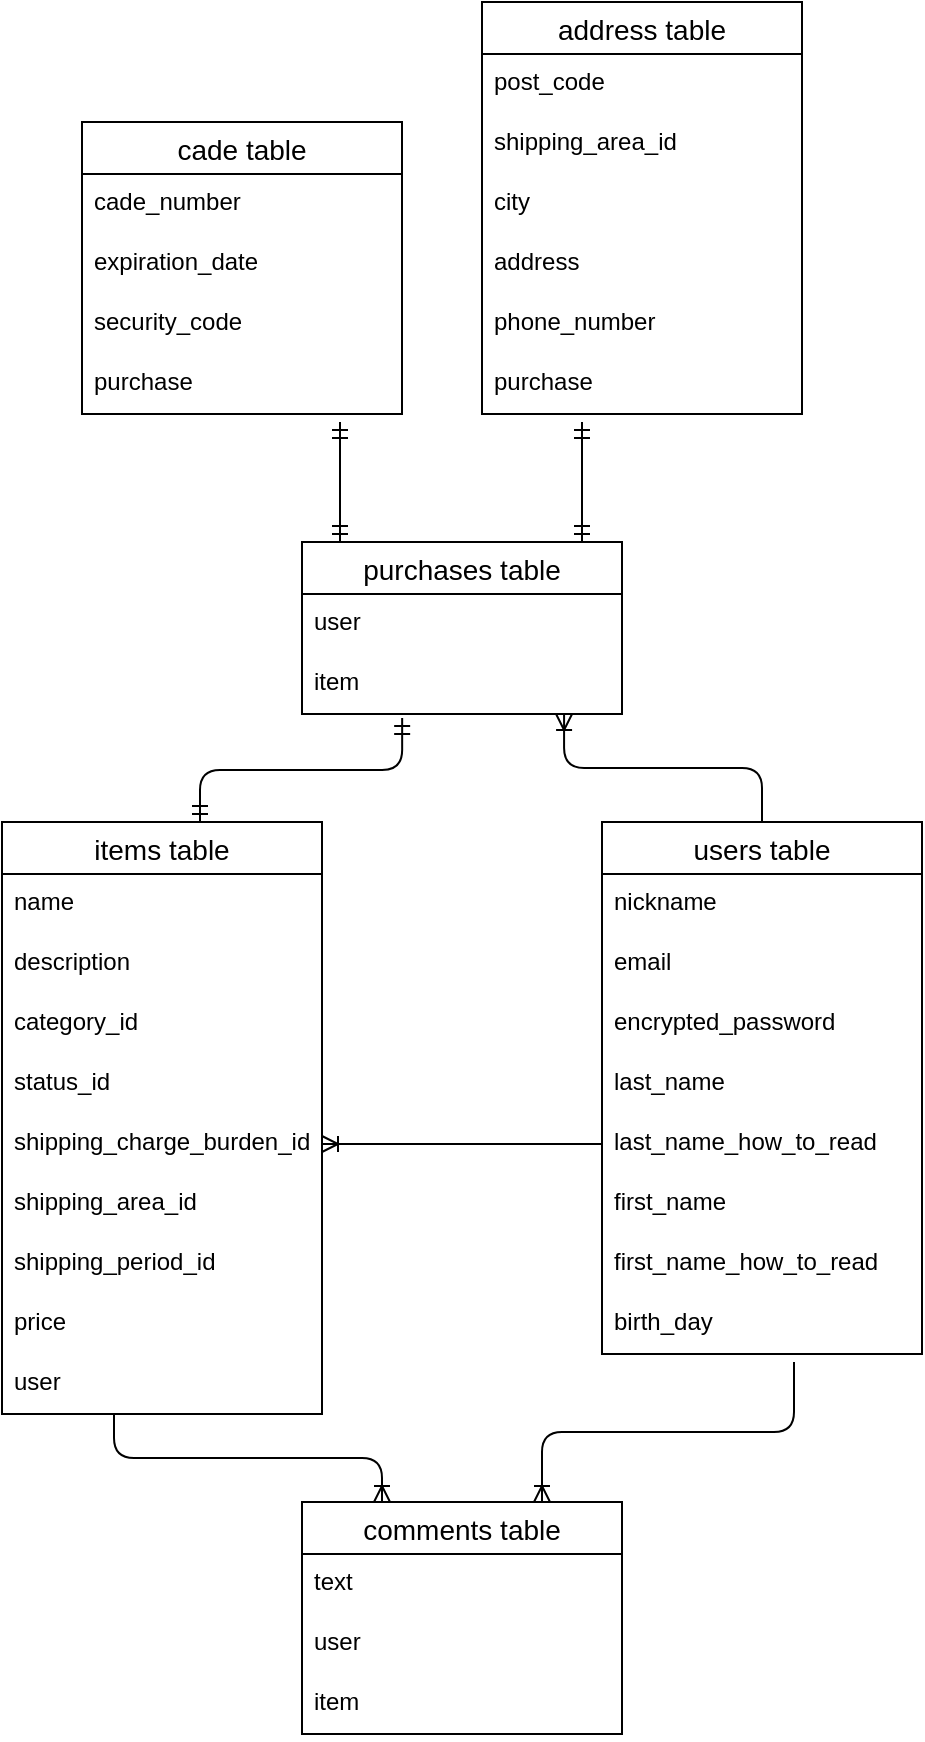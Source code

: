 <mxfile>
    <diagram id="NwWQ_m3tCYuYcGS7TPQx" name="ページ1">
        <mxGraphModel dx="554" dy="1032" grid="1" gridSize="10" guides="1" tooltips="1" connect="1" arrows="1" fold="1" page="1" pageScale="1" pageWidth="827" pageHeight="1169" math="0" shadow="0">
            <root>
                <mxCell id="0"/>
                <mxCell id="1" parent="0"/>
                <mxCell id="OBZA6osav7crnBH1Awcp-1" value="users table" style="swimlane;fontStyle=0;childLayout=stackLayout;horizontal=1;startSize=26;horizontalStack=0;resizeParent=1;resizeParentMax=0;resizeLast=0;collapsible=1;marginBottom=0;align=center;fontSize=14;" parent="1" vertex="1">
                    <mxGeometry x="484" y="530" width="160" height="266" as="geometry"/>
                </mxCell>
                <mxCell id="OBZA6osav7crnBH1Awcp-2" value="nickname" style="text;strokeColor=none;fillColor=none;spacingLeft=4;spacingRight=4;overflow=hidden;rotatable=0;points=[[0,0.5],[1,0.5]];portConstraint=eastwest;fontSize=12;" parent="OBZA6osav7crnBH1Awcp-1" vertex="1">
                    <mxGeometry y="26" width="160" height="30" as="geometry"/>
                </mxCell>
                <mxCell id="OBZA6osav7crnBH1Awcp-3" value="email" style="text;strokeColor=none;fillColor=none;spacingLeft=4;spacingRight=4;overflow=hidden;rotatable=0;points=[[0,0.5],[1,0.5]];portConstraint=eastwest;fontSize=12;" parent="OBZA6osav7crnBH1Awcp-1" vertex="1">
                    <mxGeometry y="56" width="160" height="30" as="geometry"/>
                </mxCell>
                <mxCell id="OBZA6osav7crnBH1Awcp-4" value="encrypted_password" style="text;strokeColor=none;fillColor=none;spacingLeft=4;spacingRight=4;overflow=hidden;rotatable=0;points=[[0,0.5],[1,0.5]];portConstraint=eastwest;fontSize=12;" parent="OBZA6osav7crnBH1Awcp-1" vertex="1">
                    <mxGeometry y="86" width="160" height="30" as="geometry"/>
                </mxCell>
                <mxCell id="OBZA6osav7crnBH1Awcp-9" value="last_name" style="text;strokeColor=none;fillColor=none;spacingLeft=4;spacingRight=4;overflow=hidden;rotatable=0;points=[[0,0.5],[1,0.5]];portConstraint=eastwest;fontSize=12;" parent="OBZA6osav7crnBH1Awcp-1" vertex="1">
                    <mxGeometry y="116" width="160" height="30" as="geometry"/>
                </mxCell>
                <mxCell id="OBZA6osav7crnBH1Awcp-10" value="last_name_how_to_read" style="text;strokeColor=none;fillColor=none;spacingLeft=4;spacingRight=4;overflow=hidden;rotatable=0;points=[[0,0.5],[1,0.5]];portConstraint=eastwest;fontSize=12;" parent="OBZA6osav7crnBH1Awcp-1" vertex="1">
                    <mxGeometry y="146" width="160" height="30" as="geometry"/>
                </mxCell>
                <mxCell id="OBZA6osav7crnBH1Awcp-13" value="first_name" style="text;strokeColor=none;fillColor=none;spacingLeft=4;spacingRight=4;overflow=hidden;rotatable=0;points=[[0,0.5],[1,0.5]];portConstraint=eastwest;fontSize=12;" parent="OBZA6osav7crnBH1Awcp-1" vertex="1">
                    <mxGeometry y="176" width="160" height="30" as="geometry"/>
                </mxCell>
                <mxCell id="OBZA6osav7crnBH1Awcp-14" value="first_name_how_to_read" style="text;strokeColor=none;fillColor=none;spacingLeft=4;spacingRight=4;overflow=hidden;rotatable=0;points=[[0,0.5],[1,0.5]];portConstraint=eastwest;fontSize=12;" parent="OBZA6osav7crnBH1Awcp-1" vertex="1">
                    <mxGeometry y="206" width="160" height="30" as="geometry"/>
                </mxCell>
                <mxCell id="OBZA6osav7crnBH1Awcp-37" value="birth_day" style="text;strokeColor=none;fillColor=none;spacingLeft=4;spacingRight=4;overflow=hidden;rotatable=0;points=[[0,0.5],[1,0.5]];portConstraint=eastwest;fontSize=12;" parent="OBZA6osav7crnBH1Awcp-1" vertex="1">
                    <mxGeometry y="236" width="160" height="30" as="geometry"/>
                </mxCell>
                <mxCell id="OBZA6osav7crnBH1Awcp-17" value="items table" style="swimlane;fontStyle=0;childLayout=stackLayout;horizontal=1;startSize=26;horizontalStack=0;resizeParent=1;resizeParentMax=0;resizeLast=0;collapsible=1;marginBottom=0;align=center;fontSize=14;" parent="1" vertex="1">
                    <mxGeometry x="184" y="530" width="160" height="296" as="geometry"/>
                </mxCell>
                <mxCell id="OBZA6osav7crnBH1Awcp-19" value="name" style="text;strokeColor=none;fillColor=none;spacingLeft=4;spacingRight=4;overflow=hidden;rotatable=0;points=[[0,0.5],[1,0.5]];portConstraint=eastwest;fontSize=12;" parent="OBZA6osav7crnBH1Awcp-17" vertex="1">
                    <mxGeometry y="26" width="160" height="30" as="geometry"/>
                </mxCell>
                <mxCell id="OBZA6osav7crnBH1Awcp-20" value="description" style="text;strokeColor=none;fillColor=none;spacingLeft=4;spacingRight=4;overflow=hidden;rotatable=0;points=[[0,0.5],[1,0.5]];portConstraint=eastwest;fontSize=12;" parent="OBZA6osav7crnBH1Awcp-17" vertex="1">
                    <mxGeometry y="56" width="160" height="30" as="geometry"/>
                </mxCell>
                <mxCell id="OBZA6osav7crnBH1Awcp-21" value="category_id" style="text;strokeColor=none;fillColor=none;spacingLeft=4;spacingRight=4;overflow=hidden;rotatable=0;points=[[0,0.5],[1,0.5]];portConstraint=eastwest;fontSize=12;" parent="OBZA6osav7crnBH1Awcp-17" vertex="1">
                    <mxGeometry y="86" width="160" height="30" as="geometry"/>
                </mxCell>
                <mxCell id="OBZA6osav7crnBH1Awcp-23" value="status_id" style="text;strokeColor=none;fillColor=none;spacingLeft=4;spacingRight=4;overflow=hidden;rotatable=0;points=[[0,0.5],[1,0.5]];portConstraint=eastwest;fontSize=12;" parent="OBZA6osav7crnBH1Awcp-17" vertex="1">
                    <mxGeometry y="116" width="160" height="30" as="geometry"/>
                </mxCell>
                <mxCell id="OBZA6osav7crnBH1Awcp-22" value="shipping_charge_burden_id" style="text;strokeColor=none;fillColor=none;spacingLeft=4;spacingRight=4;overflow=hidden;rotatable=0;points=[[0,0.5],[1,0.5]];portConstraint=eastwest;fontSize=12;" parent="OBZA6osav7crnBH1Awcp-17" vertex="1">
                    <mxGeometry y="146" width="160" height="30" as="geometry"/>
                </mxCell>
                <mxCell id="OBZA6osav7crnBH1Awcp-24" value="shipping_area_id" style="text;strokeColor=none;fillColor=none;spacingLeft=4;spacingRight=4;overflow=hidden;rotatable=0;points=[[0,0.5],[1,0.5]];portConstraint=eastwest;fontSize=12;" parent="OBZA6osav7crnBH1Awcp-17" vertex="1">
                    <mxGeometry y="176" width="160" height="30" as="geometry"/>
                </mxCell>
                <mxCell id="OBZA6osav7crnBH1Awcp-25" value="shipping_period_id" style="text;strokeColor=none;fillColor=none;spacingLeft=4;spacingRight=4;overflow=hidden;rotatable=0;points=[[0,0.5],[1,0.5]];portConstraint=eastwest;fontSize=12;" parent="OBZA6osav7crnBH1Awcp-17" vertex="1">
                    <mxGeometry y="206" width="160" height="30" as="geometry"/>
                </mxCell>
                <mxCell id="OBZA6osav7crnBH1Awcp-26" value="price" style="text;strokeColor=none;fillColor=none;spacingLeft=4;spacingRight=4;overflow=hidden;rotatable=0;points=[[0,0.5],[1,0.5]];portConstraint=eastwest;fontSize=12;" parent="OBZA6osav7crnBH1Awcp-17" vertex="1">
                    <mxGeometry y="236" width="160" height="30" as="geometry"/>
                </mxCell>
                <mxCell id="OBZA6osav7crnBH1Awcp-27" value="user" style="text;strokeColor=none;fillColor=none;spacingLeft=4;spacingRight=4;overflow=hidden;rotatable=0;points=[[0,0.5],[1,0.5]];portConstraint=eastwest;fontSize=12;" parent="OBZA6osav7crnBH1Awcp-17" vertex="1">
                    <mxGeometry y="266" width="160" height="30" as="geometry"/>
                </mxCell>
                <mxCell id="OBZA6osav7crnBH1Awcp-29" value="address table" style="swimlane;fontStyle=0;childLayout=stackLayout;horizontal=1;startSize=26;horizontalStack=0;resizeParent=1;resizeParentMax=0;resizeLast=0;collapsible=1;marginBottom=0;align=center;fontSize=14;" parent="1" vertex="1">
                    <mxGeometry x="424" y="120" width="160" height="206" as="geometry"/>
                </mxCell>
                <mxCell id="OBZA6osav7crnBH1Awcp-43" value="post_code" style="text;strokeColor=none;fillColor=none;spacingLeft=4;spacingRight=4;overflow=hidden;rotatable=0;points=[[0,0.5],[1,0.5]];portConstraint=eastwest;fontSize=12;" parent="OBZA6osav7crnBH1Awcp-29" vertex="1">
                    <mxGeometry y="26" width="160" height="30" as="geometry"/>
                </mxCell>
                <mxCell id="OBZA6osav7crnBH1Awcp-44" value="shipping_area_id" style="text;strokeColor=none;fillColor=none;spacingLeft=4;spacingRight=4;overflow=hidden;rotatable=0;points=[[0,0.5],[1,0.5]];portConstraint=eastwest;fontSize=12;" parent="OBZA6osav7crnBH1Awcp-29" vertex="1">
                    <mxGeometry y="56" width="160" height="30" as="geometry"/>
                </mxCell>
                <mxCell id="OBZA6osav7crnBH1Awcp-39" value="city" style="text;strokeColor=none;fillColor=none;spacingLeft=4;spacingRight=4;overflow=hidden;rotatable=0;points=[[0,0.5],[1,0.5]];portConstraint=eastwest;fontSize=12;" parent="OBZA6osav7crnBH1Awcp-29" vertex="1">
                    <mxGeometry y="86" width="160" height="30" as="geometry"/>
                </mxCell>
                <mxCell id="OBZA6osav7crnBH1Awcp-40" value="address" style="text;strokeColor=none;fillColor=none;spacingLeft=4;spacingRight=4;overflow=hidden;rotatable=0;points=[[0,0.5],[1,0.5]];portConstraint=eastwest;fontSize=12;" parent="OBZA6osav7crnBH1Awcp-29" vertex="1">
                    <mxGeometry y="116" width="160" height="30" as="geometry"/>
                </mxCell>
                <mxCell id="2" value="phone_number" style="text;strokeColor=none;fillColor=none;spacingLeft=4;spacingRight=4;overflow=hidden;rotatable=0;points=[[0,0.5],[1,0.5]];portConstraint=eastwest;fontSize=12;" parent="OBZA6osav7crnBH1Awcp-29" vertex="1">
                    <mxGeometry y="146" width="160" height="30" as="geometry"/>
                </mxCell>
                <mxCell id="OBZA6osav7crnBH1Awcp-42" value="purchase" style="text;strokeColor=none;fillColor=none;spacingLeft=4;spacingRight=4;overflow=hidden;rotatable=0;points=[[0,0.5],[1,0.5]];portConstraint=eastwest;fontSize=12;" parent="OBZA6osav7crnBH1Awcp-29" vertex="1">
                    <mxGeometry y="176" width="160" height="30" as="geometry"/>
                </mxCell>
                <mxCell id="3" value="cade table" style="swimlane;fontStyle=0;childLayout=stackLayout;horizontal=1;startSize=26;horizontalStack=0;resizeParent=1;resizeParentMax=0;resizeLast=0;collapsible=1;marginBottom=0;align=center;fontSize=14;" vertex="1" parent="1">
                    <mxGeometry x="224" y="180" width="160" height="146" as="geometry"/>
                </mxCell>
                <mxCell id="4" value="cade_number" style="text;strokeColor=none;fillColor=none;spacingLeft=4;spacingRight=4;overflow=hidden;rotatable=0;points=[[0,0.5],[1,0.5]];portConstraint=eastwest;fontSize=12;" vertex="1" parent="3">
                    <mxGeometry y="26" width="160" height="30" as="geometry"/>
                </mxCell>
                <mxCell id="5" value="expiration_date" style="text;strokeColor=none;fillColor=none;spacingLeft=4;spacingRight=4;overflow=hidden;rotatable=0;points=[[0,0.5],[1,0.5]];portConstraint=eastwest;fontSize=12;" vertex="1" parent="3">
                    <mxGeometry y="56" width="160" height="30" as="geometry"/>
                </mxCell>
                <mxCell id="6" value="security_code" style="text;strokeColor=none;fillColor=none;spacingLeft=4;spacingRight=4;overflow=hidden;rotatable=0;points=[[0,0.5],[1,0.5]];portConstraint=eastwest;fontSize=12;" vertex="1" parent="3">
                    <mxGeometry y="86" width="160" height="30" as="geometry"/>
                </mxCell>
                <mxCell id="9" value="purchase" style="text;strokeColor=none;fillColor=none;spacingLeft=4;spacingRight=4;overflow=hidden;rotatable=0;points=[[0,0.5],[1,0.5]];portConstraint=eastwest;fontSize=12;" vertex="1" parent="3">
                    <mxGeometry y="116" width="160" height="30" as="geometry"/>
                </mxCell>
                <mxCell id="10" value="purchases table" style="swimlane;fontStyle=0;childLayout=stackLayout;horizontal=1;startSize=26;horizontalStack=0;resizeParent=1;resizeParentMax=0;resizeLast=0;collapsible=1;marginBottom=0;align=center;fontSize=14;" vertex="1" parent="1">
                    <mxGeometry x="334" y="390" width="160" height="86" as="geometry"/>
                </mxCell>
                <mxCell id="11" value="user" style="text;strokeColor=none;fillColor=none;spacingLeft=4;spacingRight=4;overflow=hidden;rotatable=0;points=[[0,0.5],[1,0.5]];portConstraint=eastwest;fontSize=12;" vertex="1" parent="10">
                    <mxGeometry y="26" width="160" height="30" as="geometry"/>
                </mxCell>
                <mxCell id="12" value="item" style="text;strokeColor=none;fillColor=none;spacingLeft=4;spacingRight=4;overflow=hidden;rotatable=0;points=[[0,0.5],[1,0.5]];portConstraint=eastwest;fontSize=12;" vertex="1" parent="10">
                    <mxGeometry y="56" width="160" height="30" as="geometry"/>
                </mxCell>
                <mxCell id="24" value="" style="fontSize=12;html=1;endArrow=ERoneToMany;exitX=0;exitY=0.5;exitDx=0;exitDy=0;entryX=1;entryY=0.5;entryDx=0;entryDy=0;" edge="1" parent="1" source="OBZA6osav7crnBH1Awcp-10" target="OBZA6osav7crnBH1Awcp-22">
                    <mxGeometry width="100" height="100" relative="1" as="geometry">
                        <mxPoint x="364" y="704" as="sourcePoint"/>
                        <mxPoint x="364" y="604" as="targetPoint"/>
                    </mxGeometry>
                </mxCell>
                <mxCell id="25" value="" style="edgeStyle=elbowEdgeStyle;fontSize=12;html=1;endArrow=ERoneToMany;elbow=vertical;exitX=0.5;exitY=0;exitDx=0;exitDy=0;entryX=0.819;entryY=1;entryDx=0;entryDy=0;entryPerimeter=0;" edge="1" parent="1" source="OBZA6osav7crnBH1Awcp-1" target="12">
                    <mxGeometry width="100" height="100" relative="1" as="geometry">
                        <mxPoint x="534" y="500" as="sourcePoint"/>
                        <mxPoint x="464" y="470" as="targetPoint"/>
                    </mxGeometry>
                </mxCell>
                <mxCell id="26" value="" style="edgeStyle=elbowEdgeStyle;fontSize=12;html=1;endArrow=ERmandOne;startArrow=ERmandOne;elbow=vertical;entryX=0.313;entryY=1.067;entryDx=0;entryDy=0;entryPerimeter=0;" edge="1" parent="1" target="12">
                    <mxGeometry width="100" height="100" relative="1" as="geometry">
                        <mxPoint x="283" y="530" as="sourcePoint"/>
                        <mxPoint x="394" y="410" as="targetPoint"/>
                    </mxGeometry>
                </mxCell>
                <mxCell id="27" value="" style="fontSize=12;html=1;endArrow=ERmandOne;startArrow=ERmandOne;" edge="1" parent="1">
                    <mxGeometry width="100" height="100" relative="1" as="geometry">
                        <mxPoint x="353" y="390" as="sourcePoint"/>
                        <mxPoint x="353" y="330" as="targetPoint"/>
                    </mxGeometry>
                </mxCell>
                <mxCell id="28" value="" style="fontSize=12;html=1;endArrow=ERmandOne;startArrow=ERmandOne;" edge="1" parent="1">
                    <mxGeometry width="100" height="100" relative="1" as="geometry">
                        <mxPoint x="474" y="390" as="sourcePoint"/>
                        <mxPoint x="474" y="330" as="targetPoint"/>
                    </mxGeometry>
                </mxCell>
                <mxCell id="30" value="comments table" style="swimlane;fontStyle=0;childLayout=stackLayout;horizontal=1;startSize=26;horizontalStack=0;resizeParent=1;resizeParentMax=0;resizeLast=0;collapsible=1;marginBottom=0;align=center;fontSize=14;" vertex="1" parent="1">
                    <mxGeometry x="334" y="870" width="160" height="116" as="geometry"/>
                </mxCell>
                <mxCell id="31" value="text" style="text;strokeColor=none;fillColor=none;spacingLeft=4;spacingRight=4;overflow=hidden;rotatable=0;points=[[0,0.5],[1,0.5]];portConstraint=eastwest;fontSize=12;" vertex="1" parent="30">
                    <mxGeometry y="26" width="160" height="30" as="geometry"/>
                </mxCell>
                <mxCell id="32" value="user" style="text;strokeColor=none;fillColor=none;spacingLeft=4;spacingRight=4;overflow=hidden;rotatable=0;points=[[0,0.5],[1,0.5]];portConstraint=eastwest;fontSize=12;" vertex="1" parent="30">
                    <mxGeometry y="56" width="160" height="30" as="geometry"/>
                </mxCell>
                <mxCell id="33" value="item" style="text;strokeColor=none;fillColor=none;spacingLeft=4;spacingRight=4;overflow=hidden;rotatable=0;points=[[0,0.5],[1,0.5]];portConstraint=eastwest;fontSize=12;" vertex="1" parent="30">
                    <mxGeometry y="86" width="160" height="30" as="geometry"/>
                </mxCell>
                <mxCell id="34" value="" style="edgeStyle=elbowEdgeStyle;fontSize=12;html=1;endArrow=ERoneToMany;elbow=vertical;entryX=0.25;entryY=0;entryDx=0;entryDy=0;" edge="1" parent="1" target="30">
                    <mxGeometry width="100" height="100" relative="1" as="geometry">
                        <mxPoint x="240" y="826" as="sourcePoint"/>
                        <mxPoint x="368" y="862" as="targetPoint"/>
                    </mxGeometry>
                </mxCell>
                <mxCell id="35" value="" style="edgeStyle=elbowEdgeStyle;fontSize=12;html=1;endArrow=ERoneToMany;elbow=vertical;entryX=0.75;entryY=0;entryDx=0;entryDy=0;" edge="1" parent="1" target="30">
                    <mxGeometry width="100" height="100" relative="1" as="geometry">
                        <mxPoint x="580" y="800" as="sourcePoint"/>
                        <mxPoint x="630" y="820" as="targetPoint"/>
                        <Array as="points">
                            <mxPoint x="520" y="835"/>
                        </Array>
                    </mxGeometry>
                </mxCell>
            </root>
        </mxGraphModel>
    </diagram>
</mxfile>